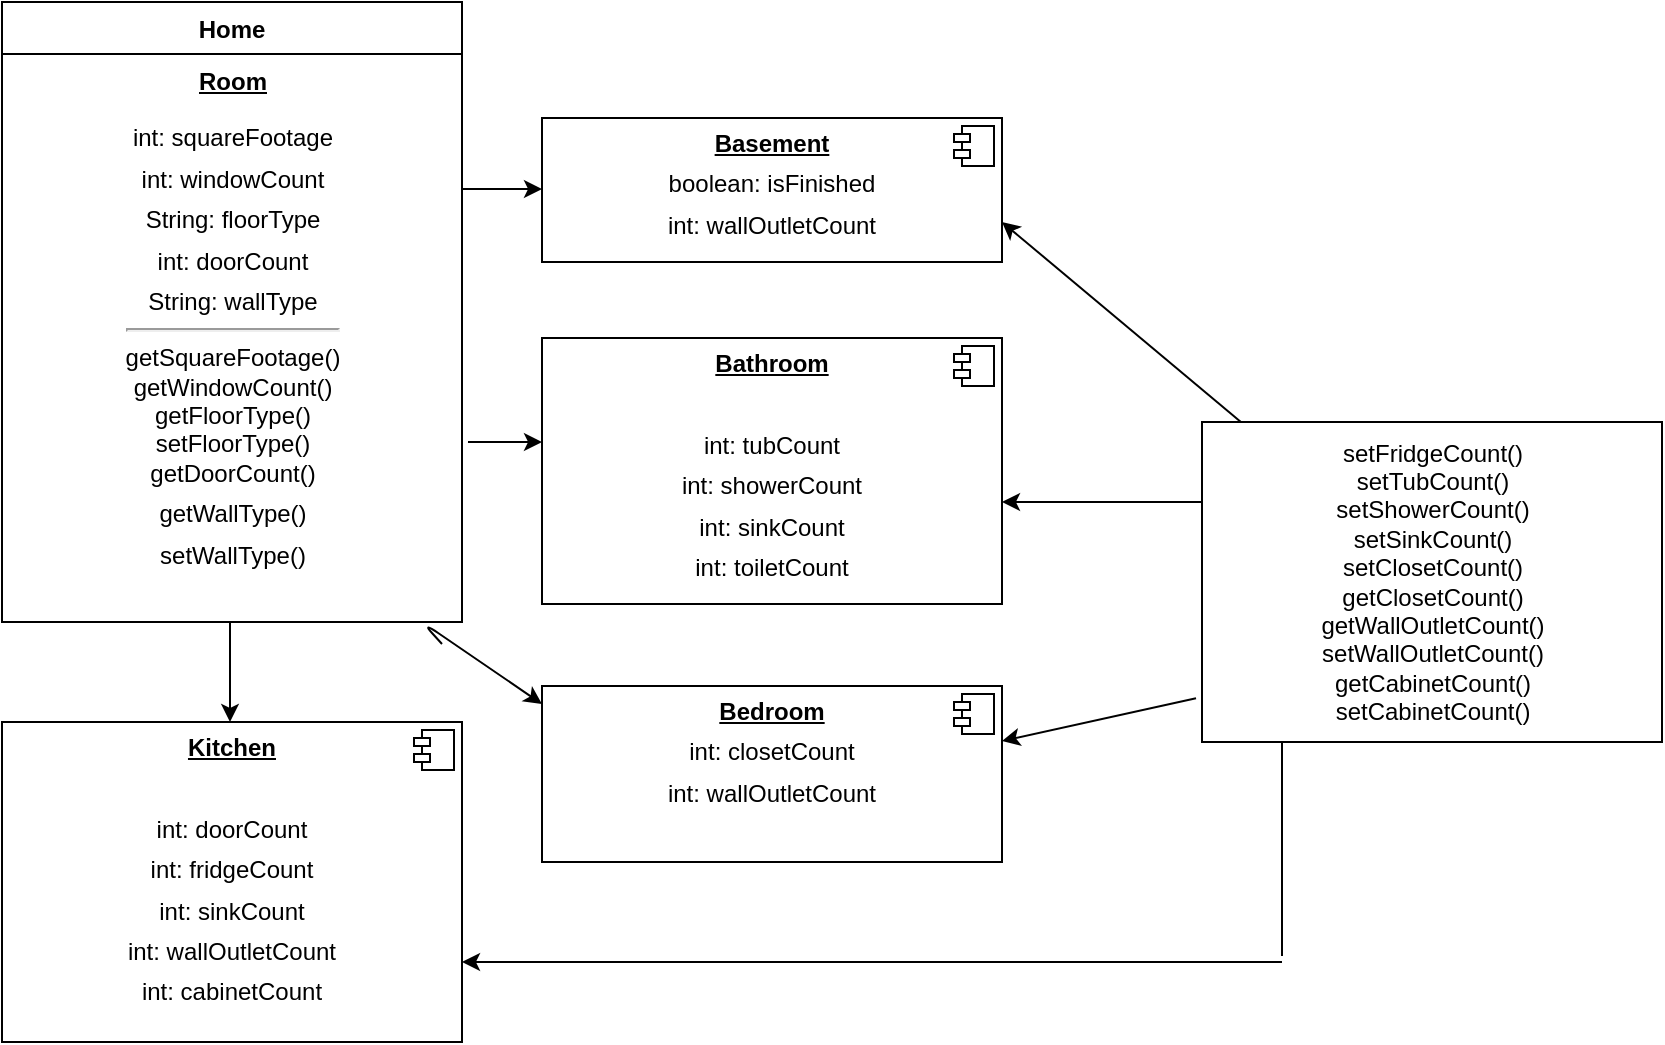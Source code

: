 <mxfile version="11.0.9" type="github"><diagram id="vs5ANBardJPIIRw19fNU" name="Page-1"><mxGraphModel dx="1186" dy="766" grid="1" gridSize="10" guides="1" tooltips="1" connect="1" arrows="1" fold="1" page="1" pageScale="1" pageWidth="1100" pageHeight="850" math="0" shadow="0"><root><mxCell id="0"/><mxCell id="1" parent="0"/><mxCell id="6WhlAu-ilAFkvbEj0gqO-1" value="Home" style="swimlane;fontStyle=1;align=center;verticalAlign=top;childLayout=stackLayout;horizontal=1;startSize=26;horizontalStack=0;resizeParent=1;resizeParentMax=0;resizeLast=0;collapsible=1;marginBottom=0;" vertex="1" parent="1"><mxGeometry x="50" y="40" width="230" height="310" as="geometry"/></mxCell><mxCell id="PTQiTwgkiyAeShjyUypt-6" value="" style="endArrow=classic;html=1;" edge="1" parent="6WhlAu-ilAFkvbEj0gqO-1"><mxGeometry width="50" height="50" relative="1" as="geometry"><mxPoint x="220" y="93.5" as="sourcePoint"/><mxPoint x="270" y="93.5" as="targetPoint"/></mxGeometry></mxCell><mxCell id="6WhlAu-ilAFkvbEj0gqO-42" value="&lt;b&gt;&lt;u&gt;Room&lt;br&gt;&lt;/u&gt;&lt;/b&gt;&lt;br&gt;int: squareFootage&lt;br&gt;&lt;p style=&quot;margin: 6px 0px 0px&quot;&gt;int: windowCount&lt;/p&gt;&lt;p style=&quot;margin: 6px 0px 0px&quot;&gt;String: floorType&lt;/p&gt;&lt;p style=&quot;margin: 6px 0px 0px&quot;&gt;int: doorCount&lt;/p&gt;&lt;p style=&quot;margin: 6px 0px 0px&quot;&gt;String: wallType&lt;/p&gt;&lt;hr&gt;getSquareFootage()&lt;br&gt;getWindowCount()&lt;br&gt;getFloorType()&lt;br&gt;setFloorType()&lt;br&gt;getDoorCount()&lt;br&gt;&lt;p style=&quot;margin: 6px 0px 0px&quot;&gt;getWallType()&lt;/p&gt;&lt;p style=&quot;margin: 6px 0px 0px&quot;&gt;setWallType()&lt;/p&gt;&lt;p style=&quot;margin: 6px 0px 0px&quot;&gt;&lt;br&gt;&lt;/p&gt;" style="html=1;align=center;" vertex="1" parent="6WhlAu-ilAFkvbEj0gqO-1"><mxGeometry y="26" width="230" height="284" as="geometry"/></mxCell><mxCell id="PTQiTwgkiyAeShjyUypt-5" value="" style="endArrow=classic;html=1;exitX=1.013;exitY=0.683;exitDx=0;exitDy=0;exitPerimeter=0;" edge="1" parent="6WhlAu-ilAFkvbEj0gqO-1" source="6WhlAu-ilAFkvbEj0gqO-42"><mxGeometry width="50" height="50" relative="1" as="geometry"><mxPoint x="240" y="220" as="sourcePoint"/><mxPoint x="270" y="220" as="targetPoint"/></mxGeometry></mxCell><mxCell id="6WhlAu-ilAFkvbEj0gqO-9" value="&lt;p style=&quot;margin: 0px ; margin-top: 6px ; text-align: center&quot;&gt;&lt;b&gt;&lt;u&gt;Kitchen&lt;/u&gt;&lt;/b&gt;&lt;/p&gt;&lt;p style=&quot;margin: 0px ; margin-top: 6px ; text-align: center&quot;&gt;&lt;br&gt;&lt;/p&gt;&lt;p style=&quot;margin: 0px ; margin-top: 6px ; text-align: center&quot;&gt;int: doorCount&lt;/p&gt;&lt;p style=&quot;margin: 0px ; margin-top: 6px ; text-align: center&quot;&gt;int: fridgeCount&lt;/p&gt;&lt;p style=&quot;margin: 0px ; margin-top: 6px ; text-align: center&quot;&gt;int: sinkCount&lt;/p&gt;&lt;p style=&quot;margin: 0px ; margin-top: 6px ; text-align: center&quot;&gt;int: wallOutletCount&lt;br&gt;&lt;/p&gt;&lt;p style=&quot;margin: 0px ; margin-top: 6px ; text-align: center&quot;&gt;int: cabinetCount&lt;/p&gt;&lt;p style=&quot;margin: 0px ; margin-top: 6px ; text-align: center&quot;&gt;&lt;br&gt;&lt;/p&gt;" style="align=left;overflow=fill;html=1;" vertex="1" parent="1"><mxGeometry x="50" y="400" width="230" height="160" as="geometry"/></mxCell><mxCell id="6WhlAu-ilAFkvbEj0gqO-10" value="" style="shape=component;jettyWidth=8;jettyHeight=4;" vertex="1" parent="6WhlAu-ilAFkvbEj0gqO-9"><mxGeometry x="1" width="20" height="20" relative="1" as="geometry"><mxPoint x="-24" y="4" as="offset"/></mxGeometry></mxCell><mxCell id="6WhlAu-ilAFkvbEj0gqO-5" value="&lt;p style=&quot;margin: 0px ; margin-top: 6px ; text-align: center&quot;&gt;&lt;b&gt;&lt;u&gt;Basement&lt;/u&gt;&lt;/b&gt;&lt;/p&gt;&lt;p style=&quot;margin: 0px ; margin-top: 6px ; text-align: center&quot;&gt;boolean: isFinished&lt;/p&gt;&lt;p style=&quot;margin: 0px ; margin-top: 6px ; text-align: center&quot;&gt;int: wallOutletCount&lt;/p&gt;&lt;p style=&quot;margin: 0px ; margin-top: 6px ; text-align: center&quot;&gt;&lt;b&gt;&lt;br&gt;&lt;/b&gt;&lt;/p&gt;" style="align=left;overflow=fill;html=1;" vertex="1" parent="1"><mxGeometry x="320" y="98" width="230" height="72" as="geometry"/></mxCell><mxCell id="6WhlAu-ilAFkvbEj0gqO-6" value="" style="shape=component;jettyWidth=8;jettyHeight=4;" vertex="1" parent="6WhlAu-ilAFkvbEj0gqO-5"><mxGeometry x="1" width="20" height="20" relative="1" as="geometry"><mxPoint x="-24" y="4" as="offset"/></mxGeometry></mxCell><mxCell id="6WhlAu-ilAFkvbEj0gqO-7" value="&lt;p style=&quot;margin: 0px ; margin-top: 6px ; text-align: center&quot;&gt;&lt;b&gt;&lt;u&gt;Bathroom&lt;/u&gt;&lt;/b&gt;&lt;/p&gt;&lt;p style=&quot;margin: 0px ; margin-top: 6px ; text-align: center&quot;&gt;&lt;br&gt;&lt;/p&gt;&lt;p style=&quot;margin: 0px ; margin-top: 6px ; text-align: center&quot;&gt;int: tubCount&lt;/p&gt;&lt;p style=&quot;margin: 0px ; margin-top: 6px ; text-align: center&quot;&gt;int: showerCount&lt;/p&gt;&lt;p style=&quot;margin: 0px ; margin-top: 6px ; text-align: center&quot;&gt;int: sinkCount&lt;/p&gt;&lt;p style=&quot;margin: 0px ; margin-top: 6px ; text-align: center&quot;&gt;int: toiletCount&lt;/p&gt;" style="align=left;overflow=fill;html=1;" vertex="1" parent="1"><mxGeometry x="320" y="208" width="230" height="133" as="geometry"/></mxCell><mxCell id="6WhlAu-ilAFkvbEj0gqO-8" value="" style="shape=component;jettyWidth=8;jettyHeight=4;" vertex="1" parent="6WhlAu-ilAFkvbEj0gqO-7"><mxGeometry x="1" width="20" height="20" relative="1" as="geometry"><mxPoint x="-24" y="4" as="offset"/></mxGeometry></mxCell><mxCell id="6WhlAu-ilAFkvbEj0gqO-24" value="setFridgeCount()&lt;br&gt;setTubCount()&lt;br&gt;setShowerCount()&lt;br&gt;setSinkCount()&lt;br&gt;setClosetCount()&lt;br&gt;getClosetCount()&lt;br&gt;getWallOutletCount()&lt;br&gt;setWallOutletCount()&lt;br&gt;getCabinetCount()&lt;br&gt;setCabinetCount()" style="html=1;" vertex="1" parent="1"><mxGeometry x="650" y="250" width="230" height="160" as="geometry"/></mxCell><mxCell id="PTQiTwgkiyAeShjyUypt-1" value="&lt;p style=&quot;margin: 0px ; margin-top: 6px ; text-align: center&quot;&gt;&lt;b&gt;&lt;u&gt;Bedroom&lt;/u&gt;&lt;/b&gt;&lt;/p&gt;&lt;p style=&quot;margin: 0px ; margin-top: 6px ; text-align: center&quot;&gt;int: closetCount&lt;/p&gt;&lt;p style=&quot;margin: 0px ; margin-top: 6px ; text-align: center&quot;&gt;int: wallOutletCount&lt;/p&gt;" style="align=left;overflow=fill;html=1;" vertex="1" parent="1"><mxGeometry x="320" y="382" width="230" height="88" as="geometry"/></mxCell><mxCell id="PTQiTwgkiyAeShjyUypt-2" value="" style="shape=component;jettyWidth=8;jettyHeight=4;" vertex="1" parent="PTQiTwgkiyAeShjyUypt-1"><mxGeometry x="1" width="20" height="20" relative="1" as="geometry"><mxPoint x="-24" y="4" as="offset"/></mxGeometry></mxCell><mxCell id="PTQiTwgkiyAeShjyUypt-3" value="" style="endArrow=classic;html=1;" edge="1" parent="1"><mxGeometry width="50" height="50" relative="1" as="geometry"><mxPoint x="164" y="350" as="sourcePoint"/><mxPoint x="164" y="400" as="targetPoint"/></mxGeometry></mxCell><mxCell id="PTQiTwgkiyAeShjyUypt-4" value="" style="endArrow=classic;html=1;" edge="1" parent="1"><mxGeometry width="50" height="50" relative="1" as="geometry"><mxPoint x="270" y="361" as="sourcePoint"/><mxPoint x="320" y="391" as="targetPoint"/><Array as="points"><mxPoint x="260" y="350"/></Array></mxGeometry></mxCell><mxCell id="PTQiTwgkiyAeShjyUypt-7" value="" style="endArrow=classic;html=1;" edge="1" parent="1"><mxGeometry width="50" height="50" relative="1" as="geometry"><mxPoint x="650" y="290" as="sourcePoint"/><mxPoint x="550" y="290" as="targetPoint"/></mxGeometry></mxCell><mxCell id="PTQiTwgkiyAeShjyUypt-8" value="" style="endArrow=classic;html=1;" edge="1" parent="1" source="6WhlAu-ilAFkvbEj0gqO-24"><mxGeometry width="50" height="50" relative="1" as="geometry"><mxPoint x="690" y="150" as="sourcePoint"/><mxPoint x="550" y="150" as="targetPoint"/></mxGeometry></mxCell><mxCell id="PTQiTwgkiyAeShjyUypt-9" value="" style="endArrow=classic;html=1;exitX=-0.013;exitY=0.863;exitDx=0;exitDy=0;exitPerimeter=0;" edge="1" parent="1" source="6WhlAu-ilAFkvbEj0gqO-24"><mxGeometry width="50" height="50" relative="1" as="geometry"><mxPoint x="640" y="390" as="sourcePoint"/><mxPoint x="550" y="409.5" as="targetPoint"/></mxGeometry></mxCell><mxCell id="PTQiTwgkiyAeShjyUypt-10" value="" style="endArrow=classic;html=1;" edge="1" parent="1"><mxGeometry width="50" height="50" relative="1" as="geometry"><mxPoint x="690" y="520" as="sourcePoint"/><mxPoint x="280" y="520" as="targetPoint"/></mxGeometry></mxCell><mxCell id="PTQiTwgkiyAeShjyUypt-11" value="" style="endArrow=none;html=1;" edge="1" parent="1"><mxGeometry width="50" height="50" relative="1" as="geometry"><mxPoint x="690" y="517" as="sourcePoint"/><mxPoint x="690" y="410" as="targetPoint"/></mxGeometry></mxCell></root></mxGraphModel></diagram><diagram id="Ak9bbUA-0QdvvI0ToGvE" name="Page-2"><mxGraphModel dx="1186" dy="717" grid="1" gridSize="10" guides="1" tooltips="1" connect="1" arrows="1" fold="1" page="1" pageScale="1" pageWidth="1100" pageHeight="850" math="0" shadow="0"><root><mxCell id="wCuwxwHP6qwuuWYo9I1F-0"/><mxCell id="wCuwxwHP6qwuuWYo9I1F-1" parent="wCuwxwHP6qwuuWYo9I1F-0"/><mxCell id="omJHdsHcEan9Hb6sA8cJ-0" value="Laptop" style="swimlane;fontStyle=1;align=center;verticalAlign=top;childLayout=stackLayout;horizontal=1;startSize=26;horizontalStack=0;resizeParent=1;resizeParentMax=0;resizeLast=0;collapsible=1;marginBottom=0;" vertex="1" parent="wCuwxwHP6qwuuWYo9I1F-1"><mxGeometry x="140" y="80" width="230" height="260" as="geometry"/></mxCell><mxCell id="omJHdsHcEan9Hb6sA8cJ-1" value="&lt;p style=&quot;margin: 0px ; margin-top: 6px ; text-align: center&quot;&gt;int: processorSpeed&lt;/p&gt;&lt;p style=&quot;margin: 0px ; margin-top: 6px ; text-align: center&quot;&gt;int: ram&lt;/p&gt;&lt;p style=&quot;margin: 0px ; margin-top: 6px ; text-align: center&quot;&gt;int: hardDriveSpace&lt;/p&gt;&lt;p style=&quot;margin: 0px ; margin-top: 6px ; text-align: center&quot;&gt;int: price&lt;/p&gt;&lt;p style=&quot;margin: 0px ; margin-top: 6px ; text-align: center&quot;&gt;String: brandName&lt;/p&gt;&lt;p style=&quot;margin: 0px ; margin-top: 6px ; text-align: center&quot;&gt;String: model&lt;/p&gt;&lt;p style=&quot;margin: 0px ; margin-top: 6px ; text-align: center&quot;&gt;int: makeYear&lt;/p&gt;&lt;p style=&quot;margin: 0px ; margin-top: 6px ; text-align: center&quot;&gt;String: currentVersion&lt;/p&gt;&lt;p style=&quot;margin: 0px ; margin-top: 6px ; text-align: center&quot;&gt;boolean: hasWebcam&lt;/p&gt;&lt;p style=&quot;margin: 0px ; margin-top: 6px ; text-align: center&quot;&gt;int: speakerCount&lt;/p&gt;&lt;p style=&quot;margin: 0px ; margin-top: 6px ; text-align: center&quot;&gt;String: user&lt;/p&gt;&lt;p style=&quot;margin: 0px ; margin-top: 6px ; text-align: center&quot;&gt;&lt;br&gt;&lt;/p&gt;&lt;p style=&quot;margin: 0px ; margin-top: 6px ; text-align: center&quot;&gt;&lt;b&gt;&lt;u&gt;&lt;br&gt;&lt;/u&gt;&lt;/b&gt;&lt;/p&gt;" style="align=left;overflow=fill;html=1;" vertex="1" parent="omJHdsHcEan9Hb6sA8cJ-0"><mxGeometry y="26" width="230" height="234" as="geometry"/></mxCell><mxCell id="omJHdsHcEan9Hb6sA8cJ-2" value="" style="shape=component;jettyWidth=8;jettyHeight=4;" vertex="1" parent="omJHdsHcEan9Hb6sA8cJ-1"><mxGeometry x="1" width="20" height="20" relative="1" as="geometry"><mxPoint x="-24" y="4" as="offset"/></mxGeometry></mxCell><mxCell id="omJHdsHcEan9Hb6sA8cJ-3" value="&lt;p style=&quot;margin: 0px ; margin-top: 6px ; text-align: center&quot;&gt;getBrandName()&lt;/p&gt;&lt;p style=&quot;margin: 0px ; margin-top: 6px ; text-align: center&quot;&gt;getModel()&lt;/p&gt;&lt;p style=&quot;margin: 0px ; margin-top: 6px ; text-align: center&quot;&gt;getCurrentVersion()&lt;/p&gt;&lt;p style=&quot;margin: 0px ; margin-top: 6px ; text-align: center&quot;&gt;updateVersion()&lt;/p&gt;&lt;p style=&quot;margin: 0px ; margin-top: 6px ; text-align: center&quot;&gt;getProcessorSpeed()&lt;/p&gt;&lt;p style=&quot;margin: 0px ; margin-top: 6px ; text-align: center&quot;&gt;getRam()&lt;/p&gt;&lt;p style=&quot;margin: 0px ; margin-top: 6px ; text-align: center&quot;&gt;setRam()&lt;/p&gt;&lt;p style=&quot;margin: 0px ; margin-top: 6px ; text-align: center&quot;&gt;getHardDriveSpace()&lt;/p&gt;&lt;p style=&quot;margin: 0px ; margin-top: 6px ; text-align: center&quot;&gt;getPrice()&lt;/p&gt;&lt;p style=&quot;margin: 0px ; margin-top: 6px ; text-align: center&quot;&gt;addUser()&lt;/p&gt;&lt;p style=&quot;margin: 0px ; margin-top: 6px ; text-align: center&quot;&gt;deleteUser()&lt;/p&gt;&lt;p style=&quot;margin: 0px ; margin-top: 6px ; text-align: center&quot;&gt;&lt;br&gt;&lt;/p&gt;&lt;p style=&quot;margin: 0px ; margin-top: 6px ; text-align: center&quot;&gt;&lt;b&gt;&lt;u&gt;&lt;br&gt;&lt;/u&gt;&lt;/b&gt;&lt;/p&gt;" style="align=left;overflow=fill;html=1;" vertex="1" parent="wCuwxwHP6qwuuWYo9I1F-1"><mxGeometry x="140" y="340" width="230" height="229" as="geometry"/></mxCell><mxCell id="omJHdsHcEan9Hb6sA8cJ-4" value="" style="shape=component;jettyWidth=8;jettyHeight=4;" vertex="1" parent="omJHdsHcEan9Hb6sA8cJ-3"><mxGeometry x="1" width="20" height="20" relative="1" as="geometry"><mxPoint x="-24" y="4" as="offset"/></mxGeometry></mxCell><mxCell id="PymY-KHXfZzqEEvNvtYw-0" value="Restaurant" style="swimlane;fontStyle=1;align=center;verticalAlign=top;childLayout=stackLayout;horizontal=1;startSize=26;horizontalStack=0;resizeParent=1;resizeParentMax=0;resizeLast=0;collapsible=1;marginBottom=0;" vertex="1" parent="wCuwxwHP6qwuuWYo9I1F-1"><mxGeometry x="470" y="80" width="210" height="70" as="geometry"/></mxCell><mxCell id="PymY-KHXfZzqEEvNvtYw-1" value="&lt;p style=&quot;margin: 0px ; margin-top: 6px ; text-align: center&quot;&gt;int: sodaPop&lt;/p&gt;&lt;p style=&quot;margin: 0px ; margin-top: 6px ; text-align: center&quot;&gt;int: sodaPopPrice&lt;/p&gt;&lt;p style=&quot;margin: 0px ; margin-top: 6px ; text-align: center&quot;&gt;&lt;br&gt;&lt;/p&gt;" style="align=left;overflow=fill;html=1;" vertex="1" parent="PymY-KHXfZzqEEvNvtYw-0"><mxGeometry y="26" width="210" height="44" as="geometry"/></mxCell><mxCell id="PymY-KHXfZzqEEvNvtYw-2" value="" style="shape=component;jettyWidth=8;jettyHeight=4;" vertex="1" parent="PymY-KHXfZzqEEvNvtYw-1"><mxGeometry x="1" width="20" height="20" relative="1" as="geometry"><mxPoint x="-24" y="4" as="offset"/></mxGeometry></mxCell><mxCell id="JTW2OR9eKIhKW5pOd8Ql-0" value="&lt;p style=&quot;margin: 0px ; margin-top: 6px ; text-align: center&quot;&gt;getSodaPop()&lt;/p&gt;&lt;p style=&quot;margin: 0px ; margin-top: 6px ; text-align: center&quot;&gt;setSodaPop()&lt;/p&gt;&lt;p style=&quot;margin: 0px ; margin-top: 6px ; text-align: center&quot;&gt;serveSodaPop()&lt;/p&gt;" style="align=left;overflow=fill;html=1;" vertex="1" parent="wCuwxwHP6qwuuWYo9I1F-1"><mxGeometry x="470" y="150" width="210" height="70" as="geometry"/></mxCell><mxCell id="JTW2OR9eKIhKW5pOd8Ql-1" value="" style="shape=component;jettyWidth=8;jettyHeight=4;" vertex="1" parent="JTW2OR9eKIhKW5pOd8Ql-0"><mxGeometry x="1" width="20" height="20" relative="1" as="geometry"><mxPoint x="-24" y="4" as="offset"/></mxGeometry></mxCell><mxCell id="d-LNlfhMXiDsExfcWEcD-0" value="Store" style="swimlane;fontStyle=1;align=center;verticalAlign=top;childLayout=stackLayout;horizontal=1;startSize=26;horizontalStack=0;resizeParent=1;resizeParentMax=0;resizeLast=0;collapsible=1;marginBottom=0;" vertex="1" parent="wCuwxwHP6qwuuWYo9I1F-1"><mxGeometry x="810" y="80" width="210" height="100" as="geometry"/></mxCell><mxCell id="d-LNlfhMXiDsExfcWEcD-1" value="&lt;p style=&quot;margin: 0px ; margin-top: 6px ; text-align: center&quot;&gt;int: chips&lt;/p&gt;&lt;p style=&quot;margin: 0px ; margin-top: 6px ; text-align: center&quot;&gt;int: sodaPop&lt;/p&gt;&lt;p style=&quot;margin: 0px ; margin-top: 6px ; text-align: center&quot;&gt;int: chocolate&lt;/p&gt;&lt;p style=&quot;margin: 0px ; margin-top: 6px ; text-align: center&quot;&gt;&lt;br&gt;&lt;/p&gt;" style="align=left;overflow=fill;html=1;" vertex="1" parent="d-LNlfhMXiDsExfcWEcD-0"><mxGeometry y="26" width="210" height="74" as="geometry"/></mxCell><mxCell id="d-LNlfhMXiDsExfcWEcD-2" value="" style="shape=component;jettyWidth=8;jettyHeight=4;" vertex="1" parent="d-LNlfhMXiDsExfcWEcD-1"><mxGeometry x="1" width="20" height="20" relative="1" as="geometry"><mxPoint x="-24" y="4" as="offset"/></mxGeometry></mxCell><mxCell id="PJYGErlti0OP2FGyclar-0" value="&lt;p style=&quot;margin: 0px ; margin-top: 6px ; text-align: center&quot;&gt;getChips()&lt;/p&gt;&lt;p style=&quot;margin: 0px ; margin-top: 6px ; text-align: center&quot;&gt;setChips()&lt;/p&gt;&lt;p style=&quot;margin: 0px ; margin-top: 6px ; text-align: center&quot;&gt;getSodaPop()&lt;/p&gt;&lt;p style=&quot;margin: 0px ; margin-top: 6px ; text-align: center&quot;&gt;setSodaPop()&lt;/p&gt;&lt;p style=&quot;margin: 0px ; margin-top: 6px ; text-align: center&quot;&gt;getChocolate()&lt;/p&gt;&lt;p style=&quot;margin: 0px ; margin-top: 6px ; text-align: center&quot;&gt;setChocolate()&lt;/p&gt;&lt;p style=&quot;margin: 0px ; margin-top: 6px ; text-align: center&quot;&gt;setPrice()&lt;/p&gt;&lt;p style=&quot;margin: 0px ; margin-top: 6px ; text-align: center&quot;&gt;giveChange()&lt;/p&gt;" style="align=left;overflow=fill;html=1;" vertex="1" parent="wCuwxwHP6qwuuWYo9I1F-1"><mxGeometry x="810" y="180" width="210" height="160" as="geometry"/></mxCell><mxCell id="PJYGErlti0OP2FGyclar-1" value="" style="shape=component;jettyWidth=8;jettyHeight=4;" vertex="1" parent="PJYGErlti0OP2FGyclar-0"><mxGeometry x="1" width="20" height="20" relative="1" as="geometry"><mxPoint x="-24" y="4" as="offset"/></mxGeometry></mxCell><mxCell id="3QegW8qmW165yotTyK78-0" value="Vending Machine" style="swimlane;fontStyle=1;align=center;verticalAlign=top;childLayout=stackLayout;horizontal=1;startSize=26;horizontalStack=0;resizeParent=1;resizeParentMax=0;resizeLast=0;collapsible=1;marginBottom=0;" vertex="1" parent="wCuwxwHP6qwuuWYo9I1F-1"><mxGeometry x="470" y="265" width="210" height="150" as="geometry"/></mxCell><mxCell id="3QegW8qmW165yotTyK78-1" value="&lt;p style=&quot;margin: 0px ; margin-top: 6px ; text-align: center&quot;&gt;int: chips&lt;/p&gt;&lt;p style=&quot;margin: 0px ; margin-top: 6px ; text-align: center&quot;&gt;int: sodaPop&lt;/p&gt;&lt;p style=&quot;margin: 0px ; margin-top: 6px ; text-align: center&quot;&gt;int: popcorn&lt;/p&gt;&lt;p style=&quot;margin: 0px ; margin-top: 6px ; text-align: center&quot;&gt;int: chocolate&lt;/p&gt;&lt;p style=&quot;margin: 0px ; margin-top: 6px ; text-align: center&quot;&gt;int: mints&lt;/p&gt;&lt;p style=&quot;margin: 0px ; margin-top: 6px ; text-align: center&quot;&gt;int: gum&lt;/p&gt;&lt;p style=&quot;margin: 0px ; margin-top: 6px ; text-align: center&quot;&gt;&lt;br&gt;&lt;/p&gt;&lt;p style=&quot;margin: 0px ; margin-top: 6px ; text-align: center&quot;&gt;&lt;br&gt;&lt;/p&gt;" style="align=left;overflow=fill;html=1;" vertex="1" parent="3QegW8qmW165yotTyK78-0"><mxGeometry y="26" width="210" height="124" as="geometry"/></mxCell><mxCell id="3QegW8qmW165yotTyK78-2" value="" style="shape=component;jettyWidth=8;jettyHeight=4;" vertex="1" parent="3QegW8qmW165yotTyK78-1"><mxGeometry x="1" width="20" height="20" relative="1" as="geometry"><mxPoint x="-24" y="4" as="offset"/></mxGeometry></mxCell><mxCell id="v0dhXX-DJaJiOOZ9Zfxm-0" value="&lt;p style=&quot;margin: 0px ; margin-top: 6px ; text-align: center&quot;&gt;getChips()&lt;/p&gt;&lt;p style=&quot;margin: 0px ; margin-top: 6px ; text-align: center&quot;&gt;setChips()&lt;/p&gt;&lt;p style=&quot;margin: 0px ; margin-top: 6px ; text-align: center&quot;&gt;getSodaPop()&lt;/p&gt;&lt;p style=&quot;margin: 0px ; margin-top: 6px ; text-align: center&quot;&gt;setSodaPop()&lt;/p&gt;&lt;p style=&quot;margin: 0px ; margin-top: 6px ; text-align: center&quot;&gt;getPopcorn()&lt;/p&gt;&lt;p style=&quot;margin: 0px ; margin-top: 6px ; text-align: center&quot;&gt;setPopcorn()&lt;/p&gt;&lt;p style=&quot;margin: 0px ; margin-top: 6px ; text-align: center&quot;&gt;getChocolate()&lt;/p&gt;&lt;p style=&quot;margin: 0px ; margin-top: 6px ; text-align: center&quot;&gt;setChocolate()&lt;/p&gt;&lt;p style=&quot;margin: 0px ; margin-top: 6px ; text-align: center&quot;&gt;getMints()&lt;/p&gt;&lt;p style=&quot;margin: 0px ; margin-top: 6px ; text-align: center&quot;&gt;setMints()&lt;/p&gt;&lt;p style=&quot;margin: 0px ; margin-top: 6px ; text-align: center&quot;&gt;getGum()&lt;/p&gt;&lt;p style=&quot;margin: 0px ; margin-top: 6px ; text-align: center&quot;&gt;setGum()&lt;/p&gt;&lt;p style=&quot;margin: 0px ; margin-top: 6px ; text-align: center&quot;&gt;giveChange()&lt;/p&gt;&lt;p style=&quot;margin: 0px ; margin-top: 6px ; text-align: center&quot;&gt;setPrice()&lt;/p&gt;" style="align=left;overflow=fill;html=1;" vertex="1" parent="wCuwxwHP6qwuuWYo9I1F-1"><mxGeometry x="470" y="415" width="210" height="285" as="geometry"/></mxCell><mxCell id="v0dhXX-DJaJiOOZ9Zfxm-1" value="" style="shape=component;jettyWidth=8;jettyHeight=4;" vertex="1" parent="v0dhXX-DJaJiOOZ9Zfxm-0"><mxGeometry x="1" width="20" height="20" relative="1" as="geometry"><mxPoint x="-24" y="4" as="offset"/></mxGeometry></mxCell></root></mxGraphModel></diagram></mxfile>